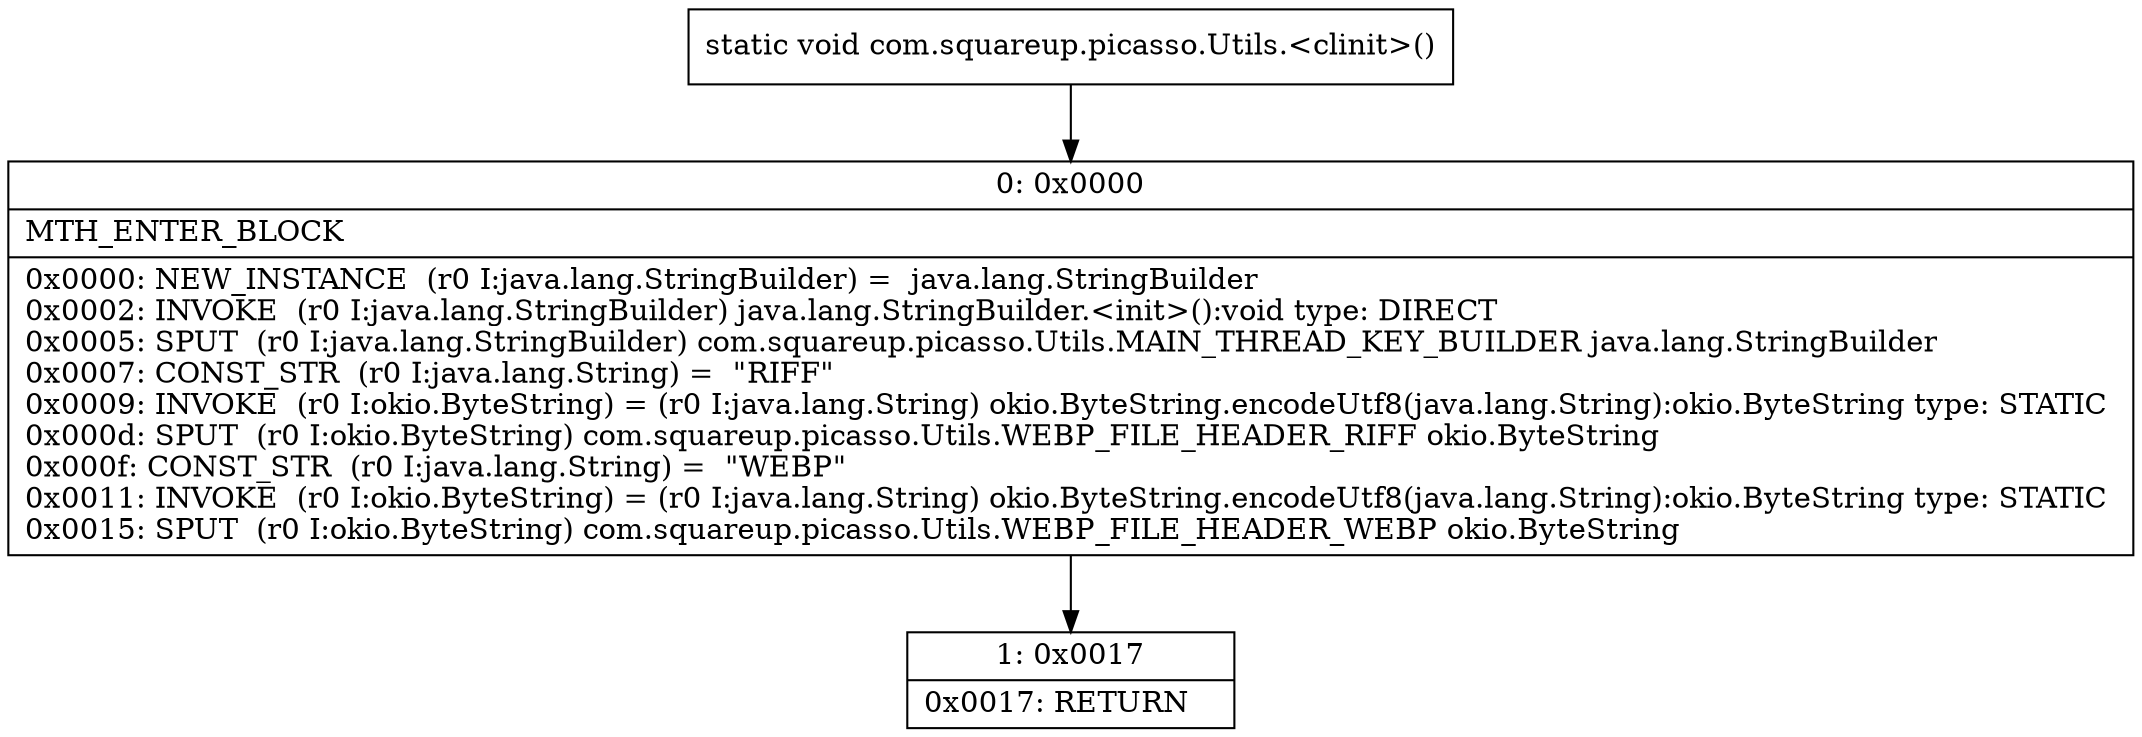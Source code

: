 digraph "CFG forcom.squareup.picasso.Utils.\<clinit\>()V" {
Node_0 [shape=record,label="{0\:\ 0x0000|MTH_ENTER_BLOCK\l|0x0000: NEW_INSTANCE  (r0 I:java.lang.StringBuilder) =  java.lang.StringBuilder \l0x0002: INVOKE  (r0 I:java.lang.StringBuilder) java.lang.StringBuilder.\<init\>():void type: DIRECT \l0x0005: SPUT  (r0 I:java.lang.StringBuilder) com.squareup.picasso.Utils.MAIN_THREAD_KEY_BUILDER java.lang.StringBuilder \l0x0007: CONST_STR  (r0 I:java.lang.String) =  \"RIFF\" \l0x0009: INVOKE  (r0 I:okio.ByteString) = (r0 I:java.lang.String) okio.ByteString.encodeUtf8(java.lang.String):okio.ByteString type: STATIC \l0x000d: SPUT  (r0 I:okio.ByteString) com.squareup.picasso.Utils.WEBP_FILE_HEADER_RIFF okio.ByteString \l0x000f: CONST_STR  (r0 I:java.lang.String) =  \"WEBP\" \l0x0011: INVOKE  (r0 I:okio.ByteString) = (r0 I:java.lang.String) okio.ByteString.encodeUtf8(java.lang.String):okio.ByteString type: STATIC \l0x0015: SPUT  (r0 I:okio.ByteString) com.squareup.picasso.Utils.WEBP_FILE_HEADER_WEBP okio.ByteString \l}"];
Node_1 [shape=record,label="{1\:\ 0x0017|0x0017: RETURN   \l}"];
MethodNode[shape=record,label="{static void com.squareup.picasso.Utils.\<clinit\>() }"];
MethodNode -> Node_0;
Node_0 -> Node_1;
}

